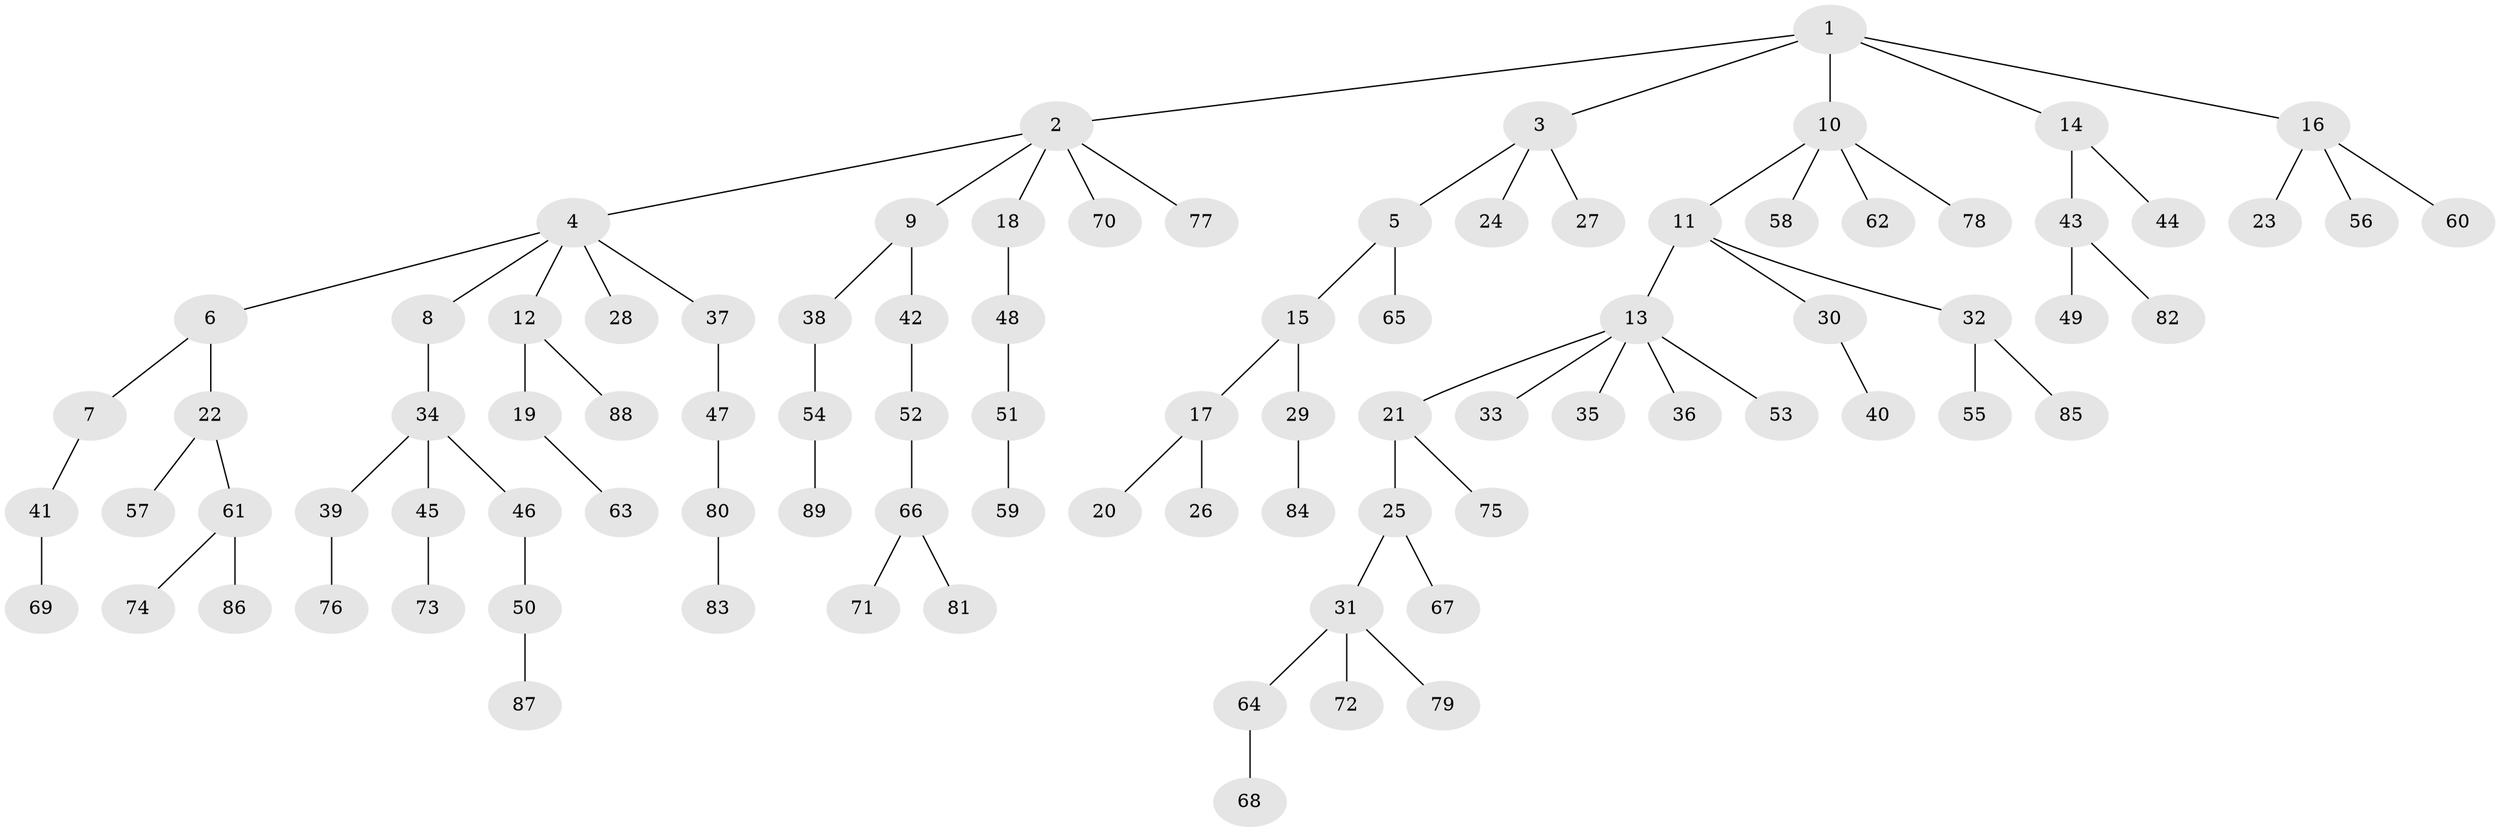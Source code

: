 // Generated by graph-tools (version 1.1) at 2025/36/03/09/25 02:36:44]
// undirected, 89 vertices, 88 edges
graph export_dot {
graph [start="1"]
  node [color=gray90,style=filled];
  1;
  2;
  3;
  4;
  5;
  6;
  7;
  8;
  9;
  10;
  11;
  12;
  13;
  14;
  15;
  16;
  17;
  18;
  19;
  20;
  21;
  22;
  23;
  24;
  25;
  26;
  27;
  28;
  29;
  30;
  31;
  32;
  33;
  34;
  35;
  36;
  37;
  38;
  39;
  40;
  41;
  42;
  43;
  44;
  45;
  46;
  47;
  48;
  49;
  50;
  51;
  52;
  53;
  54;
  55;
  56;
  57;
  58;
  59;
  60;
  61;
  62;
  63;
  64;
  65;
  66;
  67;
  68;
  69;
  70;
  71;
  72;
  73;
  74;
  75;
  76;
  77;
  78;
  79;
  80;
  81;
  82;
  83;
  84;
  85;
  86;
  87;
  88;
  89;
  1 -- 2;
  1 -- 3;
  1 -- 10;
  1 -- 14;
  1 -- 16;
  2 -- 4;
  2 -- 9;
  2 -- 18;
  2 -- 70;
  2 -- 77;
  3 -- 5;
  3 -- 24;
  3 -- 27;
  4 -- 6;
  4 -- 8;
  4 -- 12;
  4 -- 28;
  4 -- 37;
  5 -- 15;
  5 -- 65;
  6 -- 7;
  6 -- 22;
  7 -- 41;
  8 -- 34;
  9 -- 38;
  9 -- 42;
  10 -- 11;
  10 -- 58;
  10 -- 62;
  10 -- 78;
  11 -- 13;
  11 -- 30;
  11 -- 32;
  12 -- 19;
  12 -- 88;
  13 -- 21;
  13 -- 33;
  13 -- 35;
  13 -- 36;
  13 -- 53;
  14 -- 43;
  14 -- 44;
  15 -- 17;
  15 -- 29;
  16 -- 23;
  16 -- 56;
  16 -- 60;
  17 -- 20;
  17 -- 26;
  18 -- 48;
  19 -- 63;
  21 -- 25;
  21 -- 75;
  22 -- 57;
  22 -- 61;
  25 -- 31;
  25 -- 67;
  29 -- 84;
  30 -- 40;
  31 -- 64;
  31 -- 72;
  31 -- 79;
  32 -- 55;
  32 -- 85;
  34 -- 39;
  34 -- 45;
  34 -- 46;
  37 -- 47;
  38 -- 54;
  39 -- 76;
  41 -- 69;
  42 -- 52;
  43 -- 49;
  43 -- 82;
  45 -- 73;
  46 -- 50;
  47 -- 80;
  48 -- 51;
  50 -- 87;
  51 -- 59;
  52 -- 66;
  54 -- 89;
  61 -- 74;
  61 -- 86;
  64 -- 68;
  66 -- 71;
  66 -- 81;
  80 -- 83;
}
